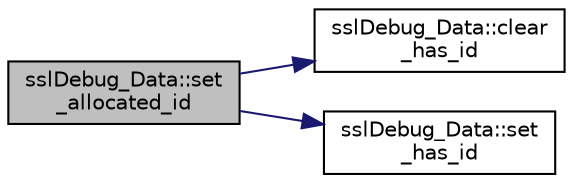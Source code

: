 digraph "sslDebug_Data::set_allocated_id"
{
 // INTERACTIVE_SVG=YES
  edge [fontname="Helvetica",fontsize="10",labelfontname="Helvetica",labelfontsize="10"];
  node [fontname="Helvetica",fontsize="10",shape=record];
  rankdir="LR";
  Node1 [label="sslDebug_Data::set\l_allocated_id",height=0.2,width=0.4,color="black", fillcolor="grey75", style="filled", fontcolor="black"];
  Node1 -> Node2 [color="midnightblue",fontsize="10",style="solid",fontname="Helvetica"];
  Node2 [label="sslDebug_Data::clear\l_has_id",height=0.2,width=0.4,color="black", fillcolor="white", style="filled",URL="$d4/d17/classssl_debug___data.html#a90928b24b1a199bb62f99299c572f63a"];
  Node1 -> Node3 [color="midnightblue",fontsize="10",style="solid",fontname="Helvetica"];
  Node3 [label="sslDebug_Data::set\l_has_id",height=0.2,width=0.4,color="black", fillcolor="white", style="filled",URL="$d4/d17/classssl_debug___data.html#a511e49fe84be7d1a27a8b3cbd66ff838"];
}
